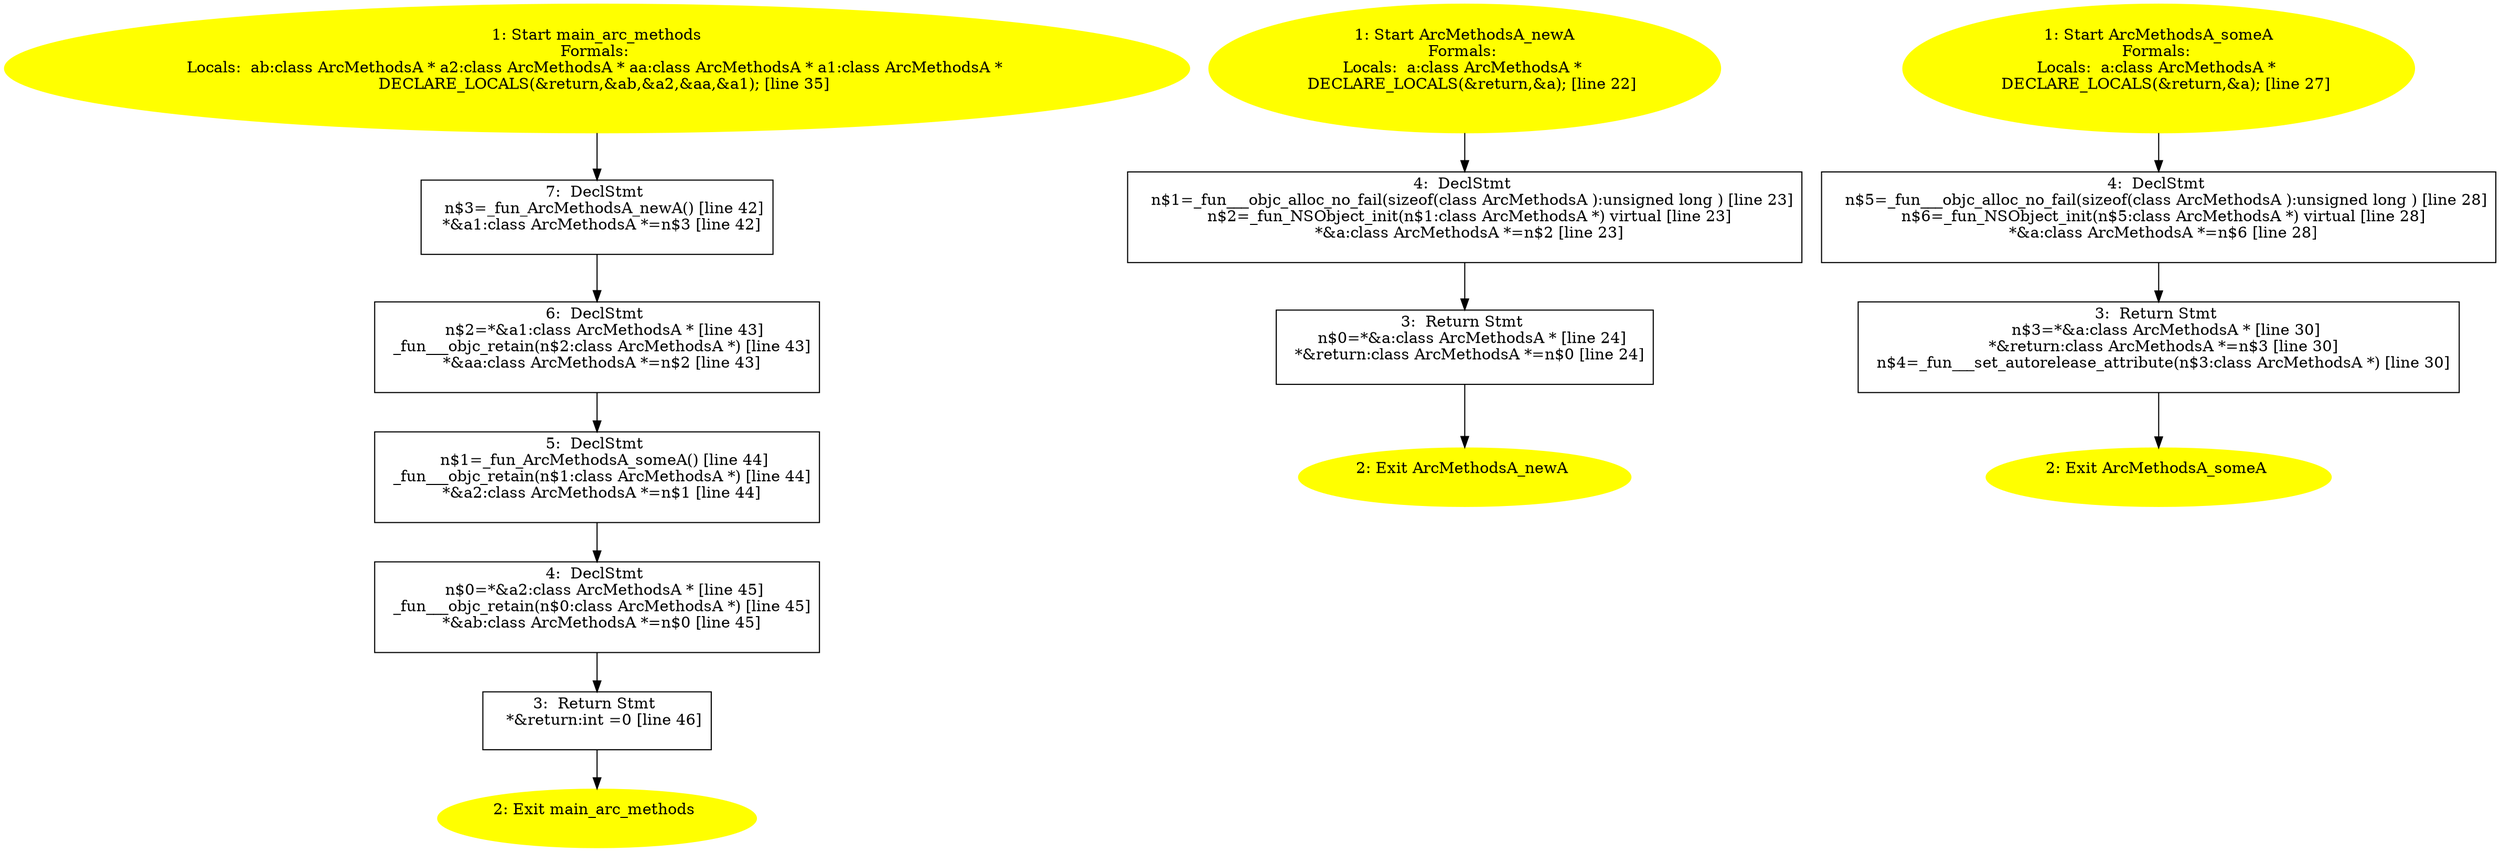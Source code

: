 /* @generated */
digraph iCFG {
"main_arc_methods.6924ccbb58d8dbb03048861dcbd6134b_7" [label="7:  DeclStmt \n   n$3=_fun_ArcMethodsA_newA() [line 42]\n  *&a1:class ArcMethodsA *=n$3 [line 42]\n " shape="box"]
	

	 "main_arc_methods.6924ccbb58d8dbb03048861dcbd6134b_7" -> "main_arc_methods.6924ccbb58d8dbb03048861dcbd6134b_6" ;
"main_arc_methods.6924ccbb58d8dbb03048861dcbd6134b_6" [label="6:  DeclStmt \n   n$2=*&a1:class ArcMethodsA * [line 43]\n  _fun___objc_retain(n$2:class ArcMethodsA *) [line 43]\n  *&aa:class ArcMethodsA *=n$2 [line 43]\n " shape="box"]
	

	 "main_arc_methods.6924ccbb58d8dbb03048861dcbd6134b_6" -> "main_arc_methods.6924ccbb58d8dbb03048861dcbd6134b_5" ;
"main_arc_methods.6924ccbb58d8dbb03048861dcbd6134b_5" [label="5:  DeclStmt \n   n$1=_fun_ArcMethodsA_someA() [line 44]\n  _fun___objc_retain(n$1:class ArcMethodsA *) [line 44]\n  *&a2:class ArcMethodsA *=n$1 [line 44]\n " shape="box"]
	

	 "main_arc_methods.6924ccbb58d8dbb03048861dcbd6134b_5" -> "main_arc_methods.6924ccbb58d8dbb03048861dcbd6134b_4" ;
"main_arc_methods.6924ccbb58d8dbb03048861dcbd6134b_4" [label="4:  DeclStmt \n   n$0=*&a2:class ArcMethodsA * [line 45]\n  _fun___objc_retain(n$0:class ArcMethodsA *) [line 45]\n  *&ab:class ArcMethodsA *=n$0 [line 45]\n " shape="box"]
	

	 "main_arc_methods.6924ccbb58d8dbb03048861dcbd6134b_4" -> "main_arc_methods.6924ccbb58d8dbb03048861dcbd6134b_3" ;
"main_arc_methods.6924ccbb58d8dbb03048861dcbd6134b_3" [label="3:  Return Stmt \n   *&return:int =0 [line 46]\n " shape="box"]
	

	 "main_arc_methods.6924ccbb58d8dbb03048861dcbd6134b_3" -> "main_arc_methods.6924ccbb58d8dbb03048861dcbd6134b_2" ;
"main_arc_methods.6924ccbb58d8dbb03048861dcbd6134b_2" [label="2: Exit main_arc_methods \n  " color=yellow style=filled]
	

"main_arc_methods.6924ccbb58d8dbb03048861dcbd6134b_1" [label="1: Start main_arc_methods\nFormals: \nLocals:  ab:class ArcMethodsA * a2:class ArcMethodsA * aa:class ArcMethodsA * a1:class ArcMethodsA * \n   DECLARE_LOCALS(&return,&ab,&a2,&aa,&a1); [line 35]\n " color=yellow style=filled]
	

	 "main_arc_methods.6924ccbb58d8dbb03048861dcbd6134b_1" -> "main_arc_methods.6924ccbb58d8dbb03048861dcbd6134b_7" ;
"ArcMethodsA_newAclass.a1a593730f09207bdfeee07b0a5c2a2b_4" [label="4:  DeclStmt \n   n$1=_fun___objc_alloc_no_fail(sizeof(class ArcMethodsA ):unsigned long ) [line 23]\n  n$2=_fun_NSObject_init(n$1:class ArcMethodsA *) virtual [line 23]\n  *&a:class ArcMethodsA *=n$2 [line 23]\n " shape="box"]
	

	 "ArcMethodsA_newAclass.a1a593730f09207bdfeee07b0a5c2a2b_4" -> "ArcMethodsA_newAclass.a1a593730f09207bdfeee07b0a5c2a2b_3" ;
"ArcMethodsA_newAclass.a1a593730f09207bdfeee07b0a5c2a2b_3" [label="3:  Return Stmt \n   n$0=*&a:class ArcMethodsA * [line 24]\n  *&return:class ArcMethodsA *=n$0 [line 24]\n " shape="box"]
	

	 "ArcMethodsA_newAclass.a1a593730f09207bdfeee07b0a5c2a2b_3" -> "ArcMethodsA_newAclass.a1a593730f09207bdfeee07b0a5c2a2b_2" ;
"ArcMethodsA_newAclass.a1a593730f09207bdfeee07b0a5c2a2b_2" [label="2: Exit ArcMethodsA_newA \n  " color=yellow style=filled]
	

"ArcMethodsA_newAclass.a1a593730f09207bdfeee07b0a5c2a2b_1" [label="1: Start ArcMethodsA_newA\nFormals: \nLocals:  a:class ArcMethodsA * \n   DECLARE_LOCALS(&return,&a); [line 22]\n " color=yellow style=filled]
	

	 "ArcMethodsA_newAclass.a1a593730f09207bdfeee07b0a5c2a2b_1" -> "ArcMethodsA_newAclass.a1a593730f09207bdfeee07b0a5c2a2b_4" ;
"ArcMethodsA_someAclass.c9d4f8751e9d91ae9809cf7cbd0e44db_4" [label="4:  DeclStmt \n   n$5=_fun___objc_alloc_no_fail(sizeof(class ArcMethodsA ):unsigned long ) [line 28]\n  n$6=_fun_NSObject_init(n$5:class ArcMethodsA *) virtual [line 28]\n  *&a:class ArcMethodsA *=n$6 [line 28]\n " shape="box"]
	

	 "ArcMethodsA_someAclass.c9d4f8751e9d91ae9809cf7cbd0e44db_4" -> "ArcMethodsA_someAclass.c9d4f8751e9d91ae9809cf7cbd0e44db_3" ;
"ArcMethodsA_someAclass.c9d4f8751e9d91ae9809cf7cbd0e44db_3" [label="3:  Return Stmt \n   n$3=*&a:class ArcMethodsA * [line 30]\n  *&return:class ArcMethodsA *=n$3 [line 30]\n  n$4=_fun___set_autorelease_attribute(n$3:class ArcMethodsA *) [line 30]\n " shape="box"]
	

	 "ArcMethodsA_someAclass.c9d4f8751e9d91ae9809cf7cbd0e44db_3" -> "ArcMethodsA_someAclass.c9d4f8751e9d91ae9809cf7cbd0e44db_2" ;
"ArcMethodsA_someAclass.c9d4f8751e9d91ae9809cf7cbd0e44db_2" [label="2: Exit ArcMethodsA_someA \n  " color=yellow style=filled]
	

"ArcMethodsA_someAclass.c9d4f8751e9d91ae9809cf7cbd0e44db_1" [label="1: Start ArcMethodsA_someA\nFormals: \nLocals:  a:class ArcMethodsA * \n   DECLARE_LOCALS(&return,&a); [line 27]\n " color=yellow style=filled]
	

	 "ArcMethodsA_someAclass.c9d4f8751e9d91ae9809cf7cbd0e44db_1" -> "ArcMethodsA_someAclass.c9d4f8751e9d91ae9809cf7cbd0e44db_4" ;
}
